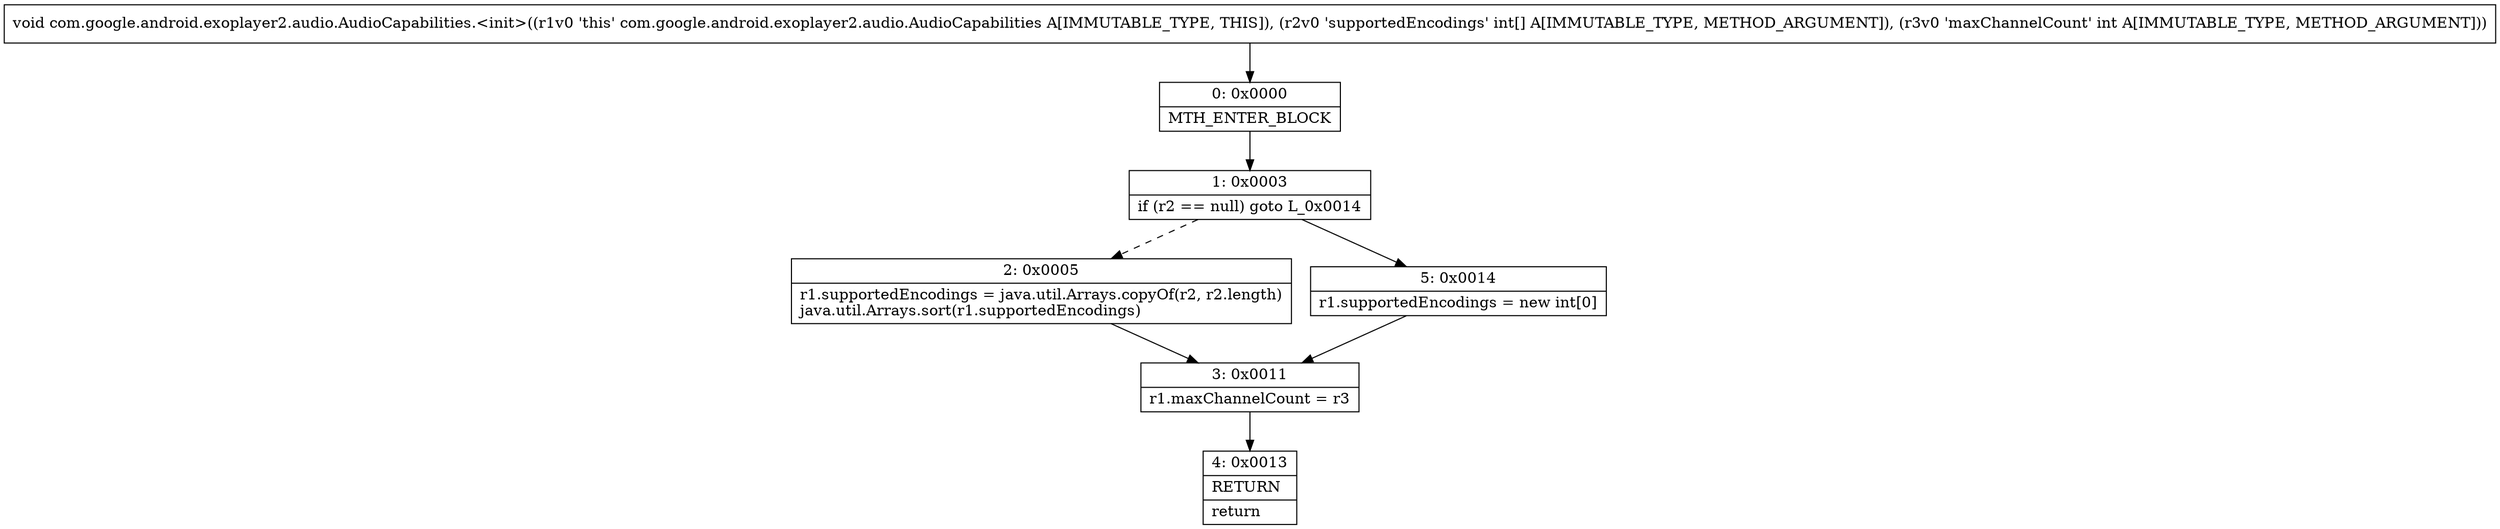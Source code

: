 digraph "CFG forcom.google.android.exoplayer2.audio.AudioCapabilities.\<init\>([II)V" {
Node_0 [shape=record,label="{0\:\ 0x0000|MTH_ENTER_BLOCK\l}"];
Node_1 [shape=record,label="{1\:\ 0x0003|if (r2 == null) goto L_0x0014\l}"];
Node_2 [shape=record,label="{2\:\ 0x0005|r1.supportedEncodings = java.util.Arrays.copyOf(r2, r2.length)\ljava.util.Arrays.sort(r1.supportedEncodings)\l}"];
Node_3 [shape=record,label="{3\:\ 0x0011|r1.maxChannelCount = r3\l}"];
Node_4 [shape=record,label="{4\:\ 0x0013|RETURN\l|return\l}"];
Node_5 [shape=record,label="{5\:\ 0x0014|r1.supportedEncodings = new int[0]\l}"];
MethodNode[shape=record,label="{void com.google.android.exoplayer2.audio.AudioCapabilities.\<init\>((r1v0 'this' com.google.android.exoplayer2.audio.AudioCapabilities A[IMMUTABLE_TYPE, THIS]), (r2v0 'supportedEncodings' int[] A[IMMUTABLE_TYPE, METHOD_ARGUMENT]), (r3v0 'maxChannelCount' int A[IMMUTABLE_TYPE, METHOD_ARGUMENT])) }"];
MethodNode -> Node_0;
Node_0 -> Node_1;
Node_1 -> Node_2[style=dashed];
Node_1 -> Node_5;
Node_2 -> Node_3;
Node_3 -> Node_4;
Node_5 -> Node_3;
}

